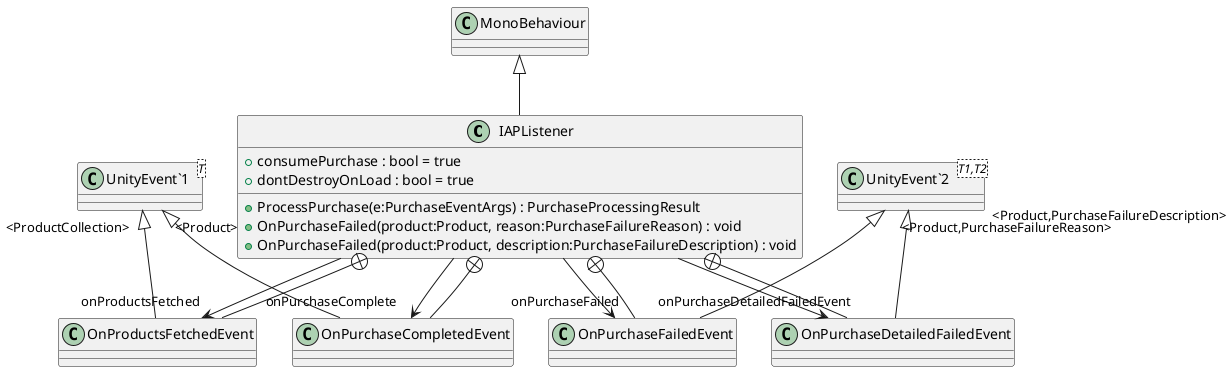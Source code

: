 @startuml
class IAPListener {
    + consumePurchase : bool = true
    + dontDestroyOnLoad : bool = true
    + ProcessPurchase(e:PurchaseEventArgs) : PurchaseProcessingResult
    + OnPurchaseFailed(product:Product, reason:PurchaseFailureReason) : void
    + OnPurchaseFailed(product:Product, description:PurchaseFailureDescription) : void
}
class OnProductsFetchedEvent {
}
class OnPurchaseCompletedEvent {
}
class OnPurchaseFailedEvent {
}
class OnPurchaseDetailedFailedEvent {
}
class "UnityEvent`1"<T> {
}
class "UnityEvent`2"<T1,T2> {
}
MonoBehaviour <|-- IAPListener
IAPListener --> "onProductsFetched" OnProductsFetchedEvent
IAPListener --> "onPurchaseComplete" OnPurchaseCompletedEvent
IAPListener --> "onPurchaseFailed" OnPurchaseFailedEvent
IAPListener --> "onPurchaseDetailedFailedEvent" OnPurchaseDetailedFailedEvent
IAPListener +-- OnProductsFetchedEvent
"UnityEvent`1" "<ProductCollection>" <|-- OnProductsFetchedEvent
IAPListener +-- OnPurchaseCompletedEvent
"UnityEvent`1" "<Product>" <|-- OnPurchaseCompletedEvent
IAPListener +-- OnPurchaseFailedEvent
"UnityEvent`2" "<Product,PurchaseFailureReason>" <|-- OnPurchaseFailedEvent
IAPListener +-- OnPurchaseDetailedFailedEvent
"UnityEvent`2" "<Product,PurchaseFailureDescription>" <|-- OnPurchaseDetailedFailedEvent
@enduml
